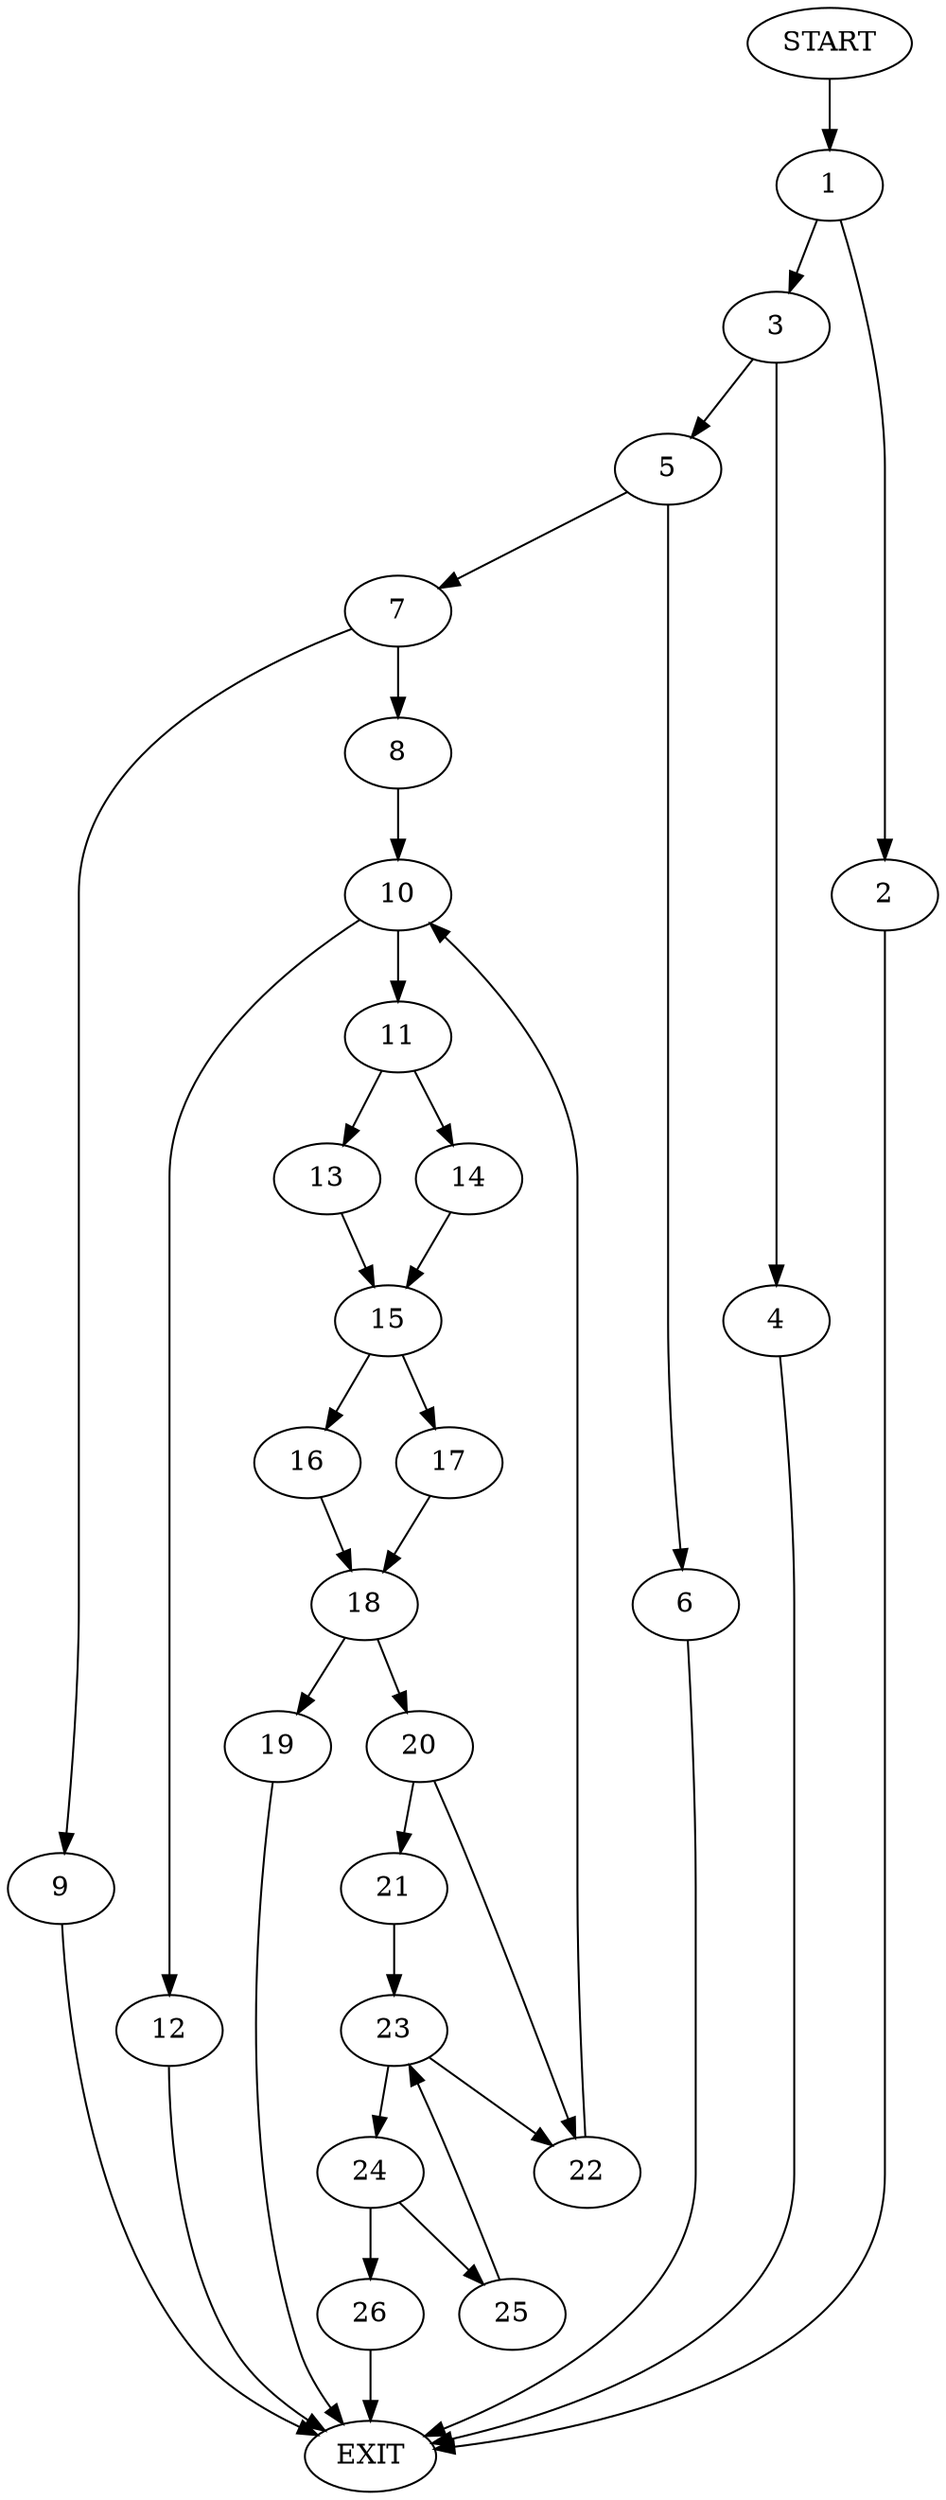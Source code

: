 digraph {
0 [label="START"]
27 [label="EXIT"]
0 -> 1
1 -> 2
1 -> 3
2 -> 27
3 -> 4
3 -> 5
5 -> 6
5 -> 7
4 -> 27
6 -> 27
7 -> 8
7 -> 9
8 -> 10
9 -> 27
10 -> 11
10 -> 12
11 -> 13
11 -> 14
12 -> 27
13 -> 15
14 -> 15
15 -> 16
15 -> 17
17 -> 18
16 -> 18
18 -> 19
18 -> 20
20 -> 21
20 -> 22
19 -> 27
21 -> 23
22 -> 10
23 -> 24
23 -> 22
24 -> 25
24 -> 26
25 -> 23
26 -> 27
}
